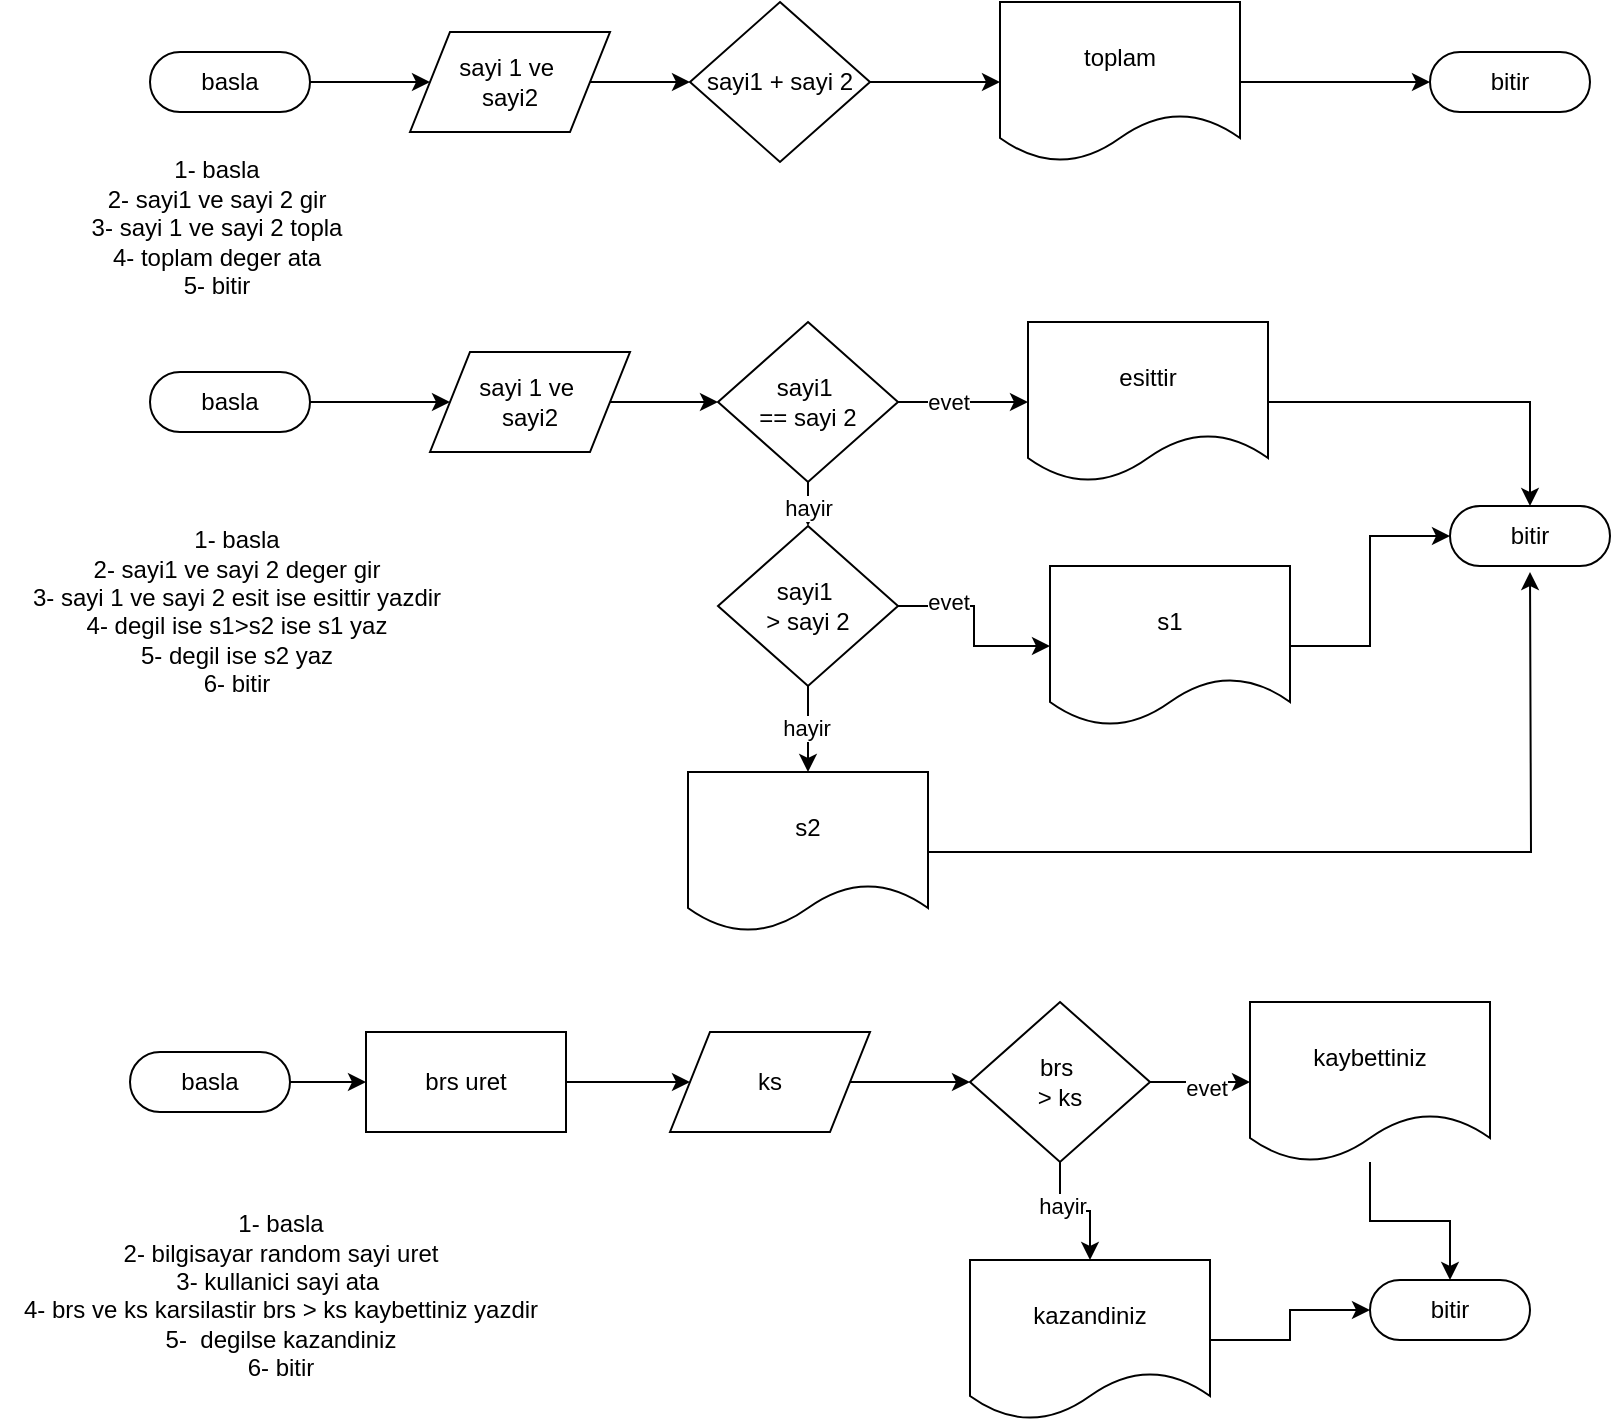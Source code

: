 <mxfile version="24.5.4" type="device">
  <diagram name="Sayfa -1" id="D6biQUjDbih5ekr6Yhua">
    <mxGraphModel dx="1781" dy="558" grid="1" gridSize="10" guides="1" tooltips="1" connect="1" arrows="1" fold="1" page="1" pageScale="1" pageWidth="827" pageHeight="1169" math="0" shadow="0">
      <root>
        <mxCell id="0" />
        <mxCell id="1" parent="0" />
        <mxCell id="duaPHpcJ4bEiqRUoJqg_-4" value="" style="edgeStyle=orthogonalEdgeStyle;rounded=0;orthogonalLoop=1;jettySize=auto;html=1;" edge="1" parent="1" source="duaPHpcJ4bEiqRUoJqg_-1" target="duaPHpcJ4bEiqRUoJqg_-2">
          <mxGeometry relative="1" as="geometry" />
        </mxCell>
        <mxCell id="duaPHpcJ4bEiqRUoJqg_-1" value="basla" style="html=1;dashed=0;whiteSpace=wrap;shape=mxgraph.dfd.start" vertex="1" parent="1">
          <mxGeometry x="40" y="30" width="80" height="30" as="geometry" />
        </mxCell>
        <mxCell id="duaPHpcJ4bEiqRUoJqg_-5" value="" style="edgeStyle=orthogonalEdgeStyle;rounded=0;orthogonalLoop=1;jettySize=auto;html=1;" edge="1" parent="1" source="duaPHpcJ4bEiqRUoJqg_-2" target="duaPHpcJ4bEiqRUoJqg_-3">
          <mxGeometry relative="1" as="geometry" />
        </mxCell>
        <mxCell id="duaPHpcJ4bEiqRUoJqg_-2" value="sayi 1 ve&amp;nbsp;&lt;div&gt;&lt;span style=&quot;background-color: initial;&quot;&gt;sayi2&lt;/span&gt;&lt;br&gt;&lt;/div&gt;" style="shape=parallelogram;perimeter=parallelogramPerimeter;whiteSpace=wrap;html=1;dashed=0;" vertex="1" parent="1">
          <mxGeometry x="170" y="20" width="100" height="50" as="geometry" />
        </mxCell>
        <mxCell id="duaPHpcJ4bEiqRUoJqg_-7" value="" style="edgeStyle=orthogonalEdgeStyle;rounded=0;orthogonalLoop=1;jettySize=auto;html=1;" edge="1" parent="1" source="duaPHpcJ4bEiqRUoJqg_-3" target="duaPHpcJ4bEiqRUoJqg_-6">
          <mxGeometry relative="1" as="geometry" />
        </mxCell>
        <mxCell id="duaPHpcJ4bEiqRUoJqg_-3" value="sayi1 + sayi 2" style="shape=rhombus;html=1;dashed=0;whiteSpace=wrap;perimeter=rhombusPerimeter;" vertex="1" parent="1">
          <mxGeometry x="310" y="5" width="90" height="80" as="geometry" />
        </mxCell>
        <mxCell id="duaPHpcJ4bEiqRUoJqg_-9" value="" style="edgeStyle=orthogonalEdgeStyle;rounded=0;orthogonalLoop=1;jettySize=auto;html=1;" edge="1" parent="1">
          <mxGeometry relative="1" as="geometry">
            <mxPoint x="580" y="45" as="sourcePoint" />
            <mxPoint x="680" y="45" as="targetPoint" />
          </mxGeometry>
        </mxCell>
        <mxCell id="duaPHpcJ4bEiqRUoJqg_-6" value="toplam" style="shape=document;whiteSpace=wrap;html=1;boundedLbl=1;dashed=0;" vertex="1" parent="1">
          <mxGeometry x="465" y="5" width="120" height="80" as="geometry" />
        </mxCell>
        <mxCell id="duaPHpcJ4bEiqRUoJqg_-10" value="bitir" style="html=1;dashed=0;whiteSpace=wrap;shape=mxgraph.dfd.start" vertex="1" parent="1">
          <mxGeometry x="680" y="30" width="80" height="30" as="geometry" />
        </mxCell>
        <mxCell id="duaPHpcJ4bEiqRUoJqg_-12" value="1- basla&lt;div&gt;2- sayi1 ve sayi 2 gir&lt;/div&gt;&lt;div&gt;3-&amp;nbsp;&lt;span style=&quot;background-color: initial;&quot;&gt;sayi 1 ve sayi 2 topla&lt;/span&gt;&lt;/div&gt;&lt;div&gt;4- toplam deger ata&lt;/div&gt;&lt;div&gt;5- bitir&lt;/div&gt;&lt;div&gt;&lt;br&gt;&lt;/div&gt;" style="text;html=1;align=center;verticalAlign=middle;resizable=0;points=[];autosize=1;strokeColor=none;fillColor=none;" vertex="1" parent="1">
          <mxGeometry x="-2" y="75" width="150" height="100" as="geometry" />
        </mxCell>
        <mxCell id="duaPHpcJ4bEiqRUoJqg_-13" value="1- basla&lt;div&gt;2- sayi1 ve sayi 2 deger gir&lt;/div&gt;&lt;div&gt;3-&amp;nbsp;&lt;span style=&quot;background-color: initial;&quot;&gt;sayi 1 ve sayi 2 esit ise esittir yazdir&lt;/span&gt;&lt;/div&gt;&lt;div&gt;4- degil ise s1&amp;gt;s2 ise s1 yaz&lt;/div&gt;&lt;div&gt;5- degil ise s2 yaz&lt;br&gt;&lt;/div&gt;&lt;div&gt;6- bitir&lt;/div&gt;&lt;div&gt;&lt;br&gt;&lt;/div&gt;" style="text;html=1;align=center;verticalAlign=middle;resizable=0;points=[];autosize=1;strokeColor=none;fillColor=none;" vertex="1" parent="1">
          <mxGeometry x="-32" y="262" width="230" height="110" as="geometry" />
        </mxCell>
        <mxCell id="duaPHpcJ4bEiqRUoJqg_-30" value="" style="edgeStyle=orthogonalEdgeStyle;rounded=0;orthogonalLoop=1;jettySize=auto;html=1;" edge="1" parent="1" source="duaPHpcJ4bEiqRUoJqg_-14" target="duaPHpcJ4bEiqRUoJqg_-15">
          <mxGeometry relative="1" as="geometry" />
        </mxCell>
        <mxCell id="duaPHpcJ4bEiqRUoJqg_-14" value="basla" style="html=1;dashed=0;whiteSpace=wrap;shape=mxgraph.dfd.start" vertex="1" parent="1">
          <mxGeometry x="40" y="190" width="80" height="30" as="geometry" />
        </mxCell>
        <mxCell id="duaPHpcJ4bEiqRUoJqg_-29" value="" style="edgeStyle=orthogonalEdgeStyle;rounded=0;orthogonalLoop=1;jettySize=auto;html=1;" edge="1" parent="1" source="duaPHpcJ4bEiqRUoJqg_-15" target="duaPHpcJ4bEiqRUoJqg_-16">
          <mxGeometry relative="1" as="geometry" />
        </mxCell>
        <mxCell id="duaPHpcJ4bEiqRUoJqg_-15" value="sayi 1 ve&amp;nbsp;&lt;div&gt;&lt;span style=&quot;background-color: initial;&quot;&gt;sayi2&lt;/span&gt;&lt;br&gt;&lt;/div&gt;" style="shape=parallelogram;perimeter=parallelogramPerimeter;whiteSpace=wrap;html=1;dashed=0;" vertex="1" parent="1">
          <mxGeometry x="180" y="180" width="100" height="50" as="geometry" />
        </mxCell>
        <mxCell id="duaPHpcJ4bEiqRUoJqg_-18" value="" style="edgeStyle=orthogonalEdgeStyle;rounded=0;orthogonalLoop=1;jettySize=auto;html=1;" edge="1" parent="1" source="duaPHpcJ4bEiqRUoJqg_-16" target="duaPHpcJ4bEiqRUoJqg_-17">
          <mxGeometry relative="1" as="geometry" />
        </mxCell>
        <mxCell id="duaPHpcJ4bEiqRUoJqg_-26" value="evet" style="edgeLabel;html=1;align=center;verticalAlign=middle;resizable=0;points=[];" vertex="1" connectable="0" parent="duaPHpcJ4bEiqRUoJqg_-18">
          <mxGeometry x="-0.231" relative="1" as="geometry">
            <mxPoint as="offset" />
          </mxGeometry>
        </mxCell>
        <mxCell id="duaPHpcJ4bEiqRUoJqg_-27" value="" style="edgeStyle=orthogonalEdgeStyle;rounded=0;orthogonalLoop=1;jettySize=auto;html=1;" edge="1" parent="1" source="duaPHpcJ4bEiqRUoJqg_-16" target="duaPHpcJ4bEiqRUoJqg_-21">
          <mxGeometry relative="1" as="geometry" />
        </mxCell>
        <mxCell id="duaPHpcJ4bEiqRUoJqg_-28" value="hayir" style="edgeLabel;html=1;align=center;verticalAlign=middle;resizable=0;points=[];" vertex="1" connectable="0" parent="duaPHpcJ4bEiqRUoJqg_-27">
          <mxGeometry x="0.69" relative="1" as="geometry">
            <mxPoint as="offset" />
          </mxGeometry>
        </mxCell>
        <mxCell id="duaPHpcJ4bEiqRUoJqg_-16" value="sayi1&amp;nbsp;&lt;div&gt;== sayi 2&lt;/div&gt;" style="shape=rhombus;html=1;dashed=0;whiteSpace=wrap;perimeter=rhombusPerimeter;" vertex="1" parent="1">
          <mxGeometry x="324" y="165" width="90" height="80" as="geometry" />
        </mxCell>
        <mxCell id="duaPHpcJ4bEiqRUoJqg_-17" value="esittir" style="shape=document;whiteSpace=wrap;html=1;boundedLbl=1;dashed=0;" vertex="1" parent="1">
          <mxGeometry x="479" y="165" width="120" height="80" as="geometry" />
        </mxCell>
        <mxCell id="duaPHpcJ4bEiqRUoJqg_-34" style="edgeStyle=orthogonalEdgeStyle;rounded=0;orthogonalLoop=1;jettySize=auto;html=1;" edge="1" parent="1" source="duaPHpcJ4bEiqRUoJqg_-19">
          <mxGeometry relative="1" as="geometry">
            <mxPoint x="730" y="290" as="targetPoint" />
          </mxGeometry>
        </mxCell>
        <mxCell id="duaPHpcJ4bEiqRUoJqg_-19" value="s2" style="shape=document;whiteSpace=wrap;html=1;boundedLbl=1;dashed=0;" vertex="1" parent="1">
          <mxGeometry x="309" y="390" width="120" height="80" as="geometry" />
        </mxCell>
        <mxCell id="duaPHpcJ4bEiqRUoJqg_-20" value="s1" style="shape=document;whiteSpace=wrap;html=1;boundedLbl=1;dashed=0;" vertex="1" parent="1">
          <mxGeometry x="490" y="287" width="120" height="80" as="geometry" />
        </mxCell>
        <mxCell id="duaPHpcJ4bEiqRUoJqg_-22" value="" style="edgeStyle=orthogonalEdgeStyle;rounded=0;orthogonalLoop=1;jettySize=auto;html=1;" edge="1" parent="1" source="duaPHpcJ4bEiqRUoJqg_-21" target="duaPHpcJ4bEiqRUoJqg_-20">
          <mxGeometry relative="1" as="geometry" />
        </mxCell>
        <mxCell id="duaPHpcJ4bEiqRUoJqg_-23" value="evet" style="edgeLabel;html=1;align=center;verticalAlign=middle;resizable=0;points=[];" vertex="1" connectable="0" parent="duaPHpcJ4bEiqRUoJqg_-22">
          <mxGeometry x="-0.479" y="2" relative="1" as="geometry">
            <mxPoint as="offset" />
          </mxGeometry>
        </mxCell>
        <mxCell id="duaPHpcJ4bEiqRUoJqg_-24" value="" style="edgeStyle=orthogonalEdgeStyle;rounded=0;orthogonalLoop=1;jettySize=auto;html=1;" edge="1" parent="1" source="duaPHpcJ4bEiqRUoJqg_-21" target="duaPHpcJ4bEiqRUoJqg_-19">
          <mxGeometry relative="1" as="geometry" />
        </mxCell>
        <mxCell id="duaPHpcJ4bEiqRUoJqg_-25" value="hayir" style="edgeLabel;html=1;align=center;verticalAlign=middle;resizable=0;points=[];" vertex="1" connectable="0" parent="duaPHpcJ4bEiqRUoJqg_-24">
          <mxGeometry x="-0.023" y="-1" relative="1" as="geometry">
            <mxPoint as="offset" />
          </mxGeometry>
        </mxCell>
        <mxCell id="duaPHpcJ4bEiqRUoJqg_-21" value="sayi1&amp;nbsp;&lt;div&gt;&amp;gt; sayi 2&lt;/div&gt;" style="shape=rhombus;html=1;dashed=0;whiteSpace=wrap;perimeter=rhombusPerimeter;" vertex="1" parent="1">
          <mxGeometry x="324" y="267" width="90" height="80" as="geometry" />
        </mxCell>
        <mxCell id="duaPHpcJ4bEiqRUoJqg_-31" value="bitir" style="html=1;dashed=0;whiteSpace=wrap;shape=mxgraph.dfd.start" vertex="1" parent="1">
          <mxGeometry x="690" y="257" width="80" height="30" as="geometry" />
        </mxCell>
        <mxCell id="duaPHpcJ4bEiqRUoJqg_-32" style="edgeStyle=orthogonalEdgeStyle;rounded=0;orthogonalLoop=1;jettySize=auto;html=1;entryX=0;entryY=0.5;entryDx=0;entryDy=0;entryPerimeter=0;" edge="1" parent="1" source="duaPHpcJ4bEiqRUoJqg_-20" target="duaPHpcJ4bEiqRUoJqg_-31">
          <mxGeometry relative="1" as="geometry" />
        </mxCell>
        <mxCell id="duaPHpcJ4bEiqRUoJqg_-33" style="edgeStyle=orthogonalEdgeStyle;rounded=0;orthogonalLoop=1;jettySize=auto;html=1;entryX=0.5;entryY=0.5;entryDx=0;entryDy=-15;entryPerimeter=0;" edge="1" parent="1" source="duaPHpcJ4bEiqRUoJqg_-17" target="duaPHpcJ4bEiqRUoJqg_-31">
          <mxGeometry relative="1" as="geometry" />
        </mxCell>
        <mxCell id="duaPHpcJ4bEiqRUoJqg_-35" value="1- basla&lt;div&gt;2- bilgisayar random sayi uret&lt;/div&gt;&lt;div&gt;&lt;span style=&quot;background-color: initial;&quot;&gt;3- kullanici sayi ata&amp;nbsp;&lt;/span&gt;&lt;/div&gt;&lt;div&gt;&lt;span style=&quot;background-color: initial;&quot;&gt;4- brs ve ks karsilastir&amp;nbsp;&lt;/span&gt;brs &amp;gt; ks kaybettiniz&lt;span style=&quot;background-color: initial;&quot;&gt;&amp;nbsp;yazdir&lt;/span&gt;&lt;/div&gt;&lt;div&gt;5-&amp;nbsp;&lt;span style=&quot;background-color: initial;&quot;&gt;&amp;nbsp;&lt;/span&gt;&lt;span style=&quot;background-color: initial;&quot;&gt;degilse kazandiniz&lt;/span&gt;&lt;/div&gt;&lt;div&gt;&lt;span style=&quot;background-color: initial;&quot;&gt;6- bitir&lt;/span&gt;&lt;/div&gt;&lt;div&gt;&lt;br&gt;&lt;/div&gt;" style="text;html=1;align=center;verticalAlign=middle;resizable=0;points=[];autosize=1;strokeColor=none;fillColor=none;" vertex="1" parent="1">
          <mxGeometry x="-35" y="604" width="280" height="110" as="geometry" />
        </mxCell>
        <mxCell id="duaPHpcJ4bEiqRUoJqg_-43" value="" style="edgeStyle=orthogonalEdgeStyle;rounded=0;orthogonalLoop=1;jettySize=auto;html=1;" edge="1" parent="1" source="duaPHpcJ4bEiqRUoJqg_-36" target="duaPHpcJ4bEiqRUoJqg_-38">
          <mxGeometry relative="1" as="geometry" />
        </mxCell>
        <mxCell id="duaPHpcJ4bEiqRUoJqg_-36" value="basla" style="html=1;dashed=0;whiteSpace=wrap;shape=mxgraph.dfd.start" vertex="1" parent="1">
          <mxGeometry x="30" y="530" width="80" height="30" as="geometry" />
        </mxCell>
        <mxCell id="duaPHpcJ4bEiqRUoJqg_-45" value="" style="edgeStyle=orthogonalEdgeStyle;rounded=0;orthogonalLoop=1;jettySize=auto;html=1;" edge="1" parent="1" source="duaPHpcJ4bEiqRUoJqg_-37" target="duaPHpcJ4bEiqRUoJqg_-39">
          <mxGeometry relative="1" as="geometry" />
        </mxCell>
        <mxCell id="duaPHpcJ4bEiqRUoJqg_-37" value="&lt;div&gt;ks&lt;/div&gt;" style="shape=parallelogram;perimeter=parallelogramPerimeter;whiteSpace=wrap;html=1;dashed=0;" vertex="1" parent="1">
          <mxGeometry x="300" y="520" width="100" height="50" as="geometry" />
        </mxCell>
        <mxCell id="duaPHpcJ4bEiqRUoJqg_-44" value="" style="edgeStyle=orthogonalEdgeStyle;rounded=0;orthogonalLoop=1;jettySize=auto;html=1;" edge="1" parent="1" source="duaPHpcJ4bEiqRUoJqg_-38" target="duaPHpcJ4bEiqRUoJqg_-37">
          <mxGeometry relative="1" as="geometry" />
        </mxCell>
        <mxCell id="duaPHpcJ4bEiqRUoJqg_-38" value="brs uret" style="html=1;dashed=0;whiteSpace=wrap;" vertex="1" parent="1">
          <mxGeometry x="148" y="520" width="100" height="50" as="geometry" />
        </mxCell>
        <mxCell id="duaPHpcJ4bEiqRUoJqg_-46" value="" style="edgeStyle=orthogonalEdgeStyle;rounded=0;orthogonalLoop=1;jettySize=auto;html=1;" edge="1" parent="1" source="duaPHpcJ4bEiqRUoJqg_-39" target="duaPHpcJ4bEiqRUoJqg_-40">
          <mxGeometry relative="1" as="geometry" />
        </mxCell>
        <mxCell id="duaPHpcJ4bEiqRUoJqg_-50" value="evet" style="edgeLabel;html=1;align=center;verticalAlign=middle;resizable=0;points=[];" vertex="1" connectable="0" parent="duaPHpcJ4bEiqRUoJqg_-46">
          <mxGeometry x="0.12" y="-2" relative="1" as="geometry">
            <mxPoint y="1" as="offset" />
          </mxGeometry>
        </mxCell>
        <mxCell id="duaPHpcJ4bEiqRUoJqg_-47" value="" style="edgeStyle=orthogonalEdgeStyle;rounded=0;orthogonalLoop=1;jettySize=auto;html=1;" edge="1" parent="1" source="duaPHpcJ4bEiqRUoJqg_-39" target="duaPHpcJ4bEiqRUoJqg_-41">
          <mxGeometry relative="1" as="geometry" />
        </mxCell>
        <mxCell id="duaPHpcJ4bEiqRUoJqg_-51" value="hayir" style="edgeLabel;html=1;align=center;verticalAlign=middle;resizable=0;points=[];" vertex="1" connectable="0" parent="duaPHpcJ4bEiqRUoJqg_-47">
          <mxGeometry x="-0.359" y="1" relative="1" as="geometry">
            <mxPoint y="1" as="offset" />
          </mxGeometry>
        </mxCell>
        <mxCell id="duaPHpcJ4bEiqRUoJqg_-39" value="brs&amp;nbsp;&lt;div&gt;&amp;gt; ks&lt;/div&gt;" style="shape=rhombus;html=1;dashed=0;whiteSpace=wrap;perimeter=rhombusPerimeter;" vertex="1" parent="1">
          <mxGeometry x="450" y="505" width="90" height="80" as="geometry" />
        </mxCell>
        <mxCell id="duaPHpcJ4bEiqRUoJqg_-49" value="" style="edgeStyle=orthogonalEdgeStyle;rounded=0;orthogonalLoop=1;jettySize=auto;html=1;" edge="1" parent="1" source="duaPHpcJ4bEiqRUoJqg_-40" target="duaPHpcJ4bEiqRUoJqg_-42">
          <mxGeometry relative="1" as="geometry" />
        </mxCell>
        <mxCell id="duaPHpcJ4bEiqRUoJqg_-40" value="kaybettiniz" style="shape=document;whiteSpace=wrap;html=1;boundedLbl=1;dashed=0;" vertex="1" parent="1">
          <mxGeometry x="590" y="505" width="120" height="80" as="geometry" />
        </mxCell>
        <mxCell id="duaPHpcJ4bEiqRUoJqg_-48" value="" style="edgeStyle=orthogonalEdgeStyle;rounded=0;orthogonalLoop=1;jettySize=auto;html=1;" edge="1" parent="1" source="duaPHpcJ4bEiqRUoJqg_-41" target="duaPHpcJ4bEiqRUoJqg_-42">
          <mxGeometry relative="1" as="geometry" />
        </mxCell>
        <mxCell id="duaPHpcJ4bEiqRUoJqg_-41" value="kazandiniz" style="shape=document;whiteSpace=wrap;html=1;boundedLbl=1;dashed=0;" vertex="1" parent="1">
          <mxGeometry x="450" y="634" width="120" height="80" as="geometry" />
        </mxCell>
        <mxCell id="duaPHpcJ4bEiqRUoJqg_-42" value="bitir" style="html=1;dashed=0;whiteSpace=wrap;shape=mxgraph.dfd.start" vertex="1" parent="1">
          <mxGeometry x="650" y="644" width="80" height="30" as="geometry" />
        </mxCell>
      </root>
    </mxGraphModel>
  </diagram>
</mxfile>
